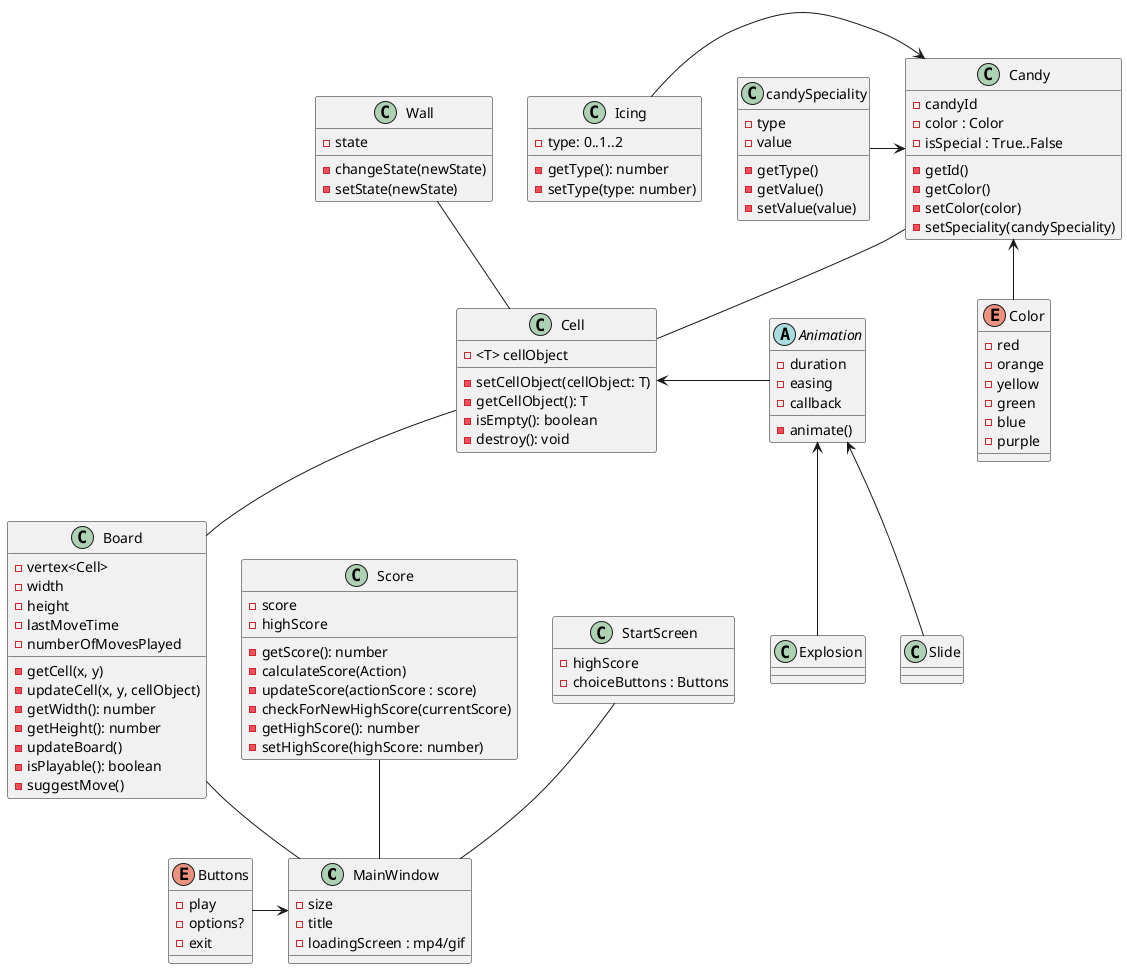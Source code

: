 @startuml LDP

class MainWindow {
    'Fields
    - size
    - title
    - loadingScreen : mp4/gif /' watch pdf '/
}

class Cell {
    'Fields
    - <T> cellObject

    'Methods
    - setCellObject(cellObject: T)
    - getCellObject(): T
    - isEmpty(): boolean
    - destroy(): void
}


class Candy {
    'Fields
    - candyId  /' candyId is more understandable'/
    - color : Color
    - isSpecial : True..False

    'Methods
    - getId()
    - getColor()
    - setColor(color)
    - setSpeciality(candySpeciality)
}

class candySpeciality {
    'Fields
    - type
    - value

    'Methods
    - getType()
    - getValue()
    - setValue(value)
}

class Wall {
    'Fields
    - state /' state is better than id '/

    'Methods
    - changeState(newState)
    - setState(newState)
}

/'
Enum > Class?
Will have to watch how we will implement this to decide
'/
enum Color {
    'Fields
    - red
    - orange
    - yellow
    - green
    - blue
    - purple

    'Methods
}

class Board{
    'Fields
    - vertex<Cell>
    - width
    - height
    - lastMoveTime
    - numberOfMovesPlayed

    'Methods
    - getCell(x, y)
    - updateCell(x, y, cellObject)
    - getWidth(): number
    - getHeight(): number
    - updateBoard()
    - isPlayable(): boolean
    - suggestMove()
}

class Icing{
    'Fields
    - type: 0..1..2 /' if 0 delete '/

    'Methods
    - getType(): number
    - setType(type: number)
}

abstract Animation {
    'Fields
    - duration
    - easing /' What's easing? '/
    - callback /' What's callback '/

    'Methods
    - animate()
    /' Removed start and stop because you would need to call
    stop 60 times a second? Right? '/
}

class Slide {}

class Explosion {}

class Score{
    'Fields
    - score
    - highScore

    'Methods
    - getScore(): number
    - calculateScore(Action)
    - updateScore(actionScore : score)
    - checkForNewHighScore(currentScore)
    - getHighScore(): number
    - setHighScore(highScore: number)

}

class StartScreen {
    'Fields
    - highScore
    - choiceButtons : Buttons
}

enum Buttons {
    'Fields
    - play
    - options?
    - exit

}

Explosion-up->Animation
Slide-up->Animation
Board--MainWindow
Score--MainWindow
Cell--Board
Wall--Cell
Candy--Cell
Color-up->Candy
Icing->Candy
candySpeciality->Candy
Animation->Cell
StartScreen--MainWindow
Buttons-right->MainWindow
/' What's the difference between Wall and Icing? '/
@enduml
